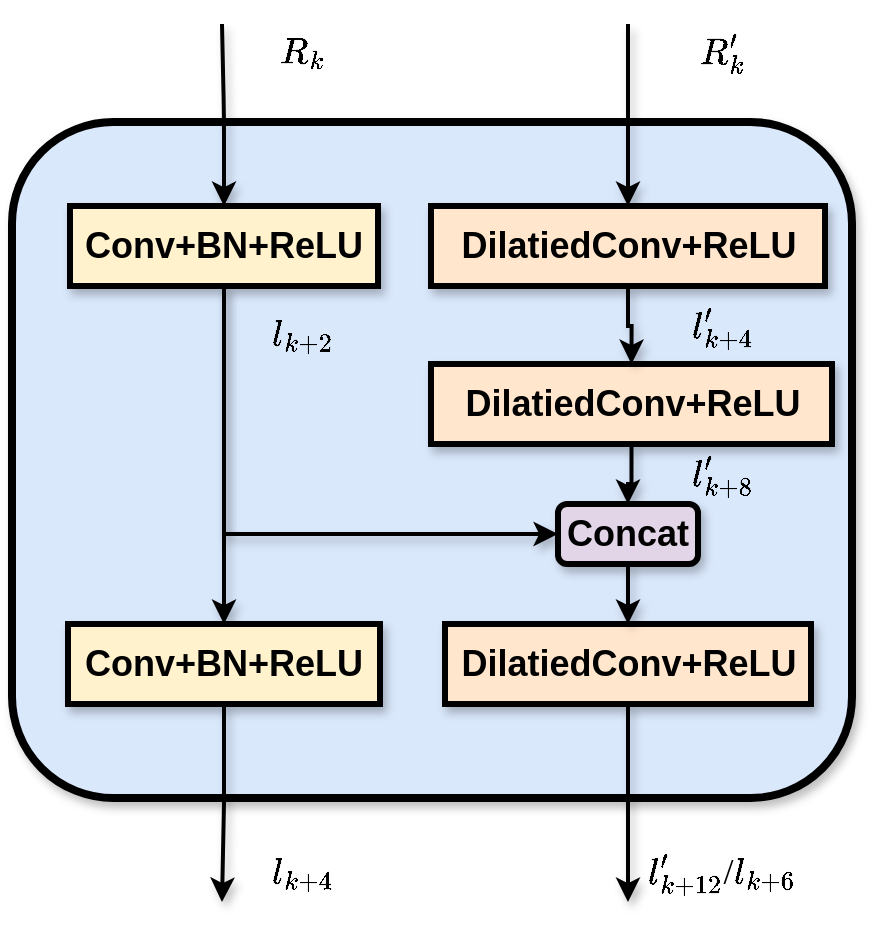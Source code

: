 <mxfile version="23.0.2" type="github">
  <diagram name="Page-1" id="cfXbBZLaOKrLfKIsWSMK">
    <mxGraphModel dx="1386" dy="793" grid="1" gridSize="10" guides="1" tooltips="1" connect="1" arrows="1" fold="1" page="1" pageScale="1" pageWidth="850" pageHeight="1100" math="1" shadow="0">
      <root>
        <mxCell id="0" />
        <mxCell id="1" parent="0" />
        <mxCell id="RC39O6ipoWtL7ifR7W19-1" value="" style="rounded=1;whiteSpace=wrap;html=1;fillColor=#dae8fc;strokeColor=#000000;strokeWidth=4;shadow=1;fontSize=18;" parent="1" vertex="1">
          <mxGeometry x="280" y="150" width="420" height="338" as="geometry" />
        </mxCell>
        <mxCell id="RC39O6ipoWtL7ifR7W19-9" style="edgeStyle=orthogonalEdgeStyle;rounded=0;orthogonalLoop=1;jettySize=auto;html=1;entryX=0.5;entryY=0;entryDx=0;entryDy=0;strokeWidth=2;shadow=1;fontSize=18;" parent="1" source="RC39O6ipoWtL7ifR7W19-2" target="RC39O6ipoWtL7ifR7W19-3" edge="1">
          <mxGeometry relative="1" as="geometry" />
        </mxCell>
        <mxCell id="RC39O6ipoWtL7ifR7W19-18" style="edgeStyle=orthogonalEdgeStyle;rounded=1;orthogonalLoop=1;jettySize=auto;html=1;strokeWidth=2;shadow=1;endArrow=none;endFill=0;startArrow=classic;startFill=1;fontSize=18;" parent="1" source="RC39O6ipoWtL7ifR7W19-2" edge="1">
          <mxGeometry relative="1" as="geometry">
            <mxPoint x="385" y="101" as="targetPoint" />
          </mxGeometry>
        </mxCell>
        <mxCell id="RC39O6ipoWtL7ifR7W19-19" style="edgeStyle=orthogonalEdgeStyle;rounded=0;orthogonalLoop=1;jettySize=auto;html=1;entryX=0;entryY=0.5;entryDx=0;entryDy=0;exitX=0.5;exitY=1;exitDx=0;exitDy=0;strokeWidth=2;shadow=1;fontSize=18;" parent="1" source="RC39O6ipoWtL7ifR7W19-2" target="RC39O6ipoWtL7ifR7W19-14" edge="1">
          <mxGeometry relative="1" as="geometry">
            <Array as="points">
              <mxPoint x="386" y="356" />
            </Array>
          </mxGeometry>
        </mxCell>
        <mxCell id="RC39O6ipoWtL7ifR7W19-2" value="&lt;b style=&quot;font-size: 18px;&quot;&gt;Conv+BN+ReLU&lt;/b&gt;" style="rounded=0;whiteSpace=wrap;html=1;fillColor=#fff2cc;strokeColor=#000000;strokeWidth=3;shadow=1;fontSize=18;" parent="1" vertex="1">
          <mxGeometry x="309" y="192" width="154" height="40" as="geometry" />
        </mxCell>
        <mxCell id="RC39O6ipoWtL7ifR7W19-12" style="edgeStyle=orthogonalEdgeStyle;rounded=0;orthogonalLoop=1;jettySize=auto;html=1;exitX=0.5;exitY=1;exitDx=0;exitDy=0;strokeWidth=2;shadow=1;fontSize=18;" parent="1" source="RC39O6ipoWtL7ifR7W19-3" edge="1">
          <mxGeometry relative="1" as="geometry">
            <mxPoint x="385" y="540" as="targetPoint" />
          </mxGeometry>
        </mxCell>
        <mxCell id="RC39O6ipoWtL7ifR7W19-3" value="&lt;b style=&quot;border-color: var(--border-color); font-size: 18px;&quot;&gt;Conv+BN+ReLU&lt;/b&gt;" style="rounded=0;whiteSpace=wrap;html=1;fillColor=#fff2cc;strokeColor=#000000;strokeWidth=3;shadow=1;fontSize=18;" parent="1" vertex="1">
          <mxGeometry x="308" y="401" width="156" height="40" as="geometry" />
        </mxCell>
        <mxCell id="RC39O6ipoWtL7ifR7W19-15" style="edgeStyle=orthogonalEdgeStyle;rounded=0;orthogonalLoop=1;jettySize=auto;html=1;entryX=0.5;entryY=0;entryDx=0;entryDy=0;strokeWidth=2;shadow=1;fontSize=18;" parent="1" source="RC39O6ipoWtL7ifR7W19-5" target="RC39O6ipoWtL7ifR7W19-14" edge="1">
          <mxGeometry relative="1" as="geometry" />
        </mxCell>
        <mxCell id="RC39O6ipoWtL7ifR7W19-5" value="&lt;b style=&quot;border-color: var(--border-color); font-size: 18px;&quot;&gt;DilatiedConv+ReLU&lt;/b&gt;" style="rounded=0;whiteSpace=wrap;html=1;fillColor=#ffe6cc;strokeColor=#000000;strokeWidth=3;shadow=1;fontSize=18;" parent="1" vertex="1">
          <mxGeometry x="489.5" y="271" width="200.5" height="40" as="geometry" />
        </mxCell>
        <mxCell id="RC39O6ipoWtL7ifR7W19-13" style="edgeStyle=orthogonalEdgeStyle;rounded=0;orthogonalLoop=1;jettySize=auto;html=1;exitX=0.5;exitY=1;exitDx=0;exitDy=0;strokeWidth=2;shadow=1;fontSize=18;" parent="1" source="RC39O6ipoWtL7ifR7W19-6" edge="1">
          <mxGeometry relative="1" as="geometry">
            <mxPoint x="588" y="540" as="targetPoint" />
          </mxGeometry>
        </mxCell>
        <mxCell id="RC39O6ipoWtL7ifR7W19-6" value="&lt;b style=&quot;border-color: var(--border-color); font-size: 18px;&quot;&gt;DilatiedConv+ReLU&lt;/b&gt;" style="rounded=0;whiteSpace=wrap;html=1;fillColor=#ffe6cc;strokeColor=#000000;strokeWidth=3;shadow=1;fontSize=18;" parent="1" vertex="1">
          <mxGeometry x="496.5" y="401" width="183" height="40" as="geometry" />
        </mxCell>
        <mxCell id="RC39O6ipoWtL7ifR7W19-10" style="edgeStyle=orthogonalEdgeStyle;rounded=0;orthogonalLoop=1;jettySize=auto;html=1;entryX=0.5;entryY=0;entryDx=0;entryDy=0;strokeWidth=2;shadow=1;fontSize=18;" parent="1" source="RC39O6ipoWtL7ifR7W19-7" target="RC39O6ipoWtL7ifR7W19-5" edge="1">
          <mxGeometry relative="1" as="geometry" />
        </mxCell>
        <mxCell id="RC39O6ipoWtL7ifR7W19-17" style="rounded=0;orthogonalLoop=1;jettySize=auto;html=1;strokeWidth=2;shadow=1;startArrow=classic;startFill=1;endArrow=none;endFill=0;fontSize=18;" parent="1" source="RC39O6ipoWtL7ifR7W19-7" edge="1">
          <mxGeometry relative="1" as="geometry">
            <mxPoint x="588" y="101" as="targetPoint" />
          </mxGeometry>
        </mxCell>
        <mxCell id="RC39O6ipoWtL7ifR7W19-7" value="&lt;b style=&quot;border-color: var(--border-color); font-size: 18px;&quot;&gt;DilatiedConv+ReLU&lt;/b&gt;" style="rounded=0;whiteSpace=wrap;html=1;fillColor=#ffe6cc;strokeColor=#000000;strokeWidth=3;shadow=1;fontSize=18;" parent="1" vertex="1">
          <mxGeometry x="489.5" y="192" width="197" height="40" as="geometry" />
        </mxCell>
        <mxCell id="RC39O6ipoWtL7ifR7W19-16" style="edgeStyle=orthogonalEdgeStyle;rounded=0;orthogonalLoop=1;jettySize=auto;html=1;entryX=0.5;entryY=0;entryDx=0;entryDy=0;strokeWidth=2;shadow=1;fontSize=18;" parent="1" source="RC39O6ipoWtL7ifR7W19-14" target="RC39O6ipoWtL7ifR7W19-6" edge="1">
          <mxGeometry relative="1" as="geometry" />
        </mxCell>
        <mxCell id="RC39O6ipoWtL7ifR7W19-14" value="Concat" style="rounded=1;whiteSpace=wrap;html=1;strokeWidth=3;shadow=1;fillColor=#e1d5e7;strokeColor=#000000;fontSize=18;fontStyle=1" parent="1" vertex="1">
          <mxGeometry x="553" y="341" width="70" height="30" as="geometry" />
        </mxCell>
        <mxCell id="-Y6jqNbWrrOYHe58ZW3i-1" value="`R_{k}`" style="text;html=1;strokeColor=none;fillColor=none;align=center;verticalAlign=middle;whiteSpace=wrap;rounded=0;fontFamily=Garamond;horizontal=1;fontSize=18;" parent="1" vertex="1">
          <mxGeometry x="395" y="100" width="60" height="30" as="geometry" />
        </mxCell>
        <mxCell id="-Y6jqNbWrrOYHe58ZW3i-4" value="`l_{k+4}`" style="text;html=1;strokeColor=none;fillColor=none;align=center;verticalAlign=middle;whiteSpace=wrap;rounded=0;fontFamily=Garamond;horizontal=1;fontSize=18;" parent="1" vertex="1">
          <mxGeometry x="395" y="510" width="60" height="30" as="geometry" />
        </mxCell>
        <mxCell id="-Y6jqNbWrrOYHe58ZW3i-5" value="`R_{k}^&#39;`" style="text;html=1;strokeColor=none;fillColor=none;align=center;verticalAlign=middle;whiteSpace=wrap;rounded=0;fontFamily=Garamond;horizontal=1;fontSize=18;" parent="1" vertex="1">
          <mxGeometry x="605" y="100" width="60" height="30" as="geometry" />
        </mxCell>
        <mxCell id="-Y6jqNbWrrOYHe58ZW3i-6" value="`l_{k+12}^&#39;`/`l_{k+6}&lt;br style=&quot;font-size: 18px;&quot;&gt;`" style="text;html=1;strokeColor=none;fillColor=none;align=center;verticalAlign=middle;whiteSpace=wrap;rounded=0;fontFamily=Garamond;horizontal=1;fontSize=18;" parent="1" vertex="1">
          <mxGeometry x="590" y="510" width="90" height="30" as="geometry" />
        </mxCell>
        <mxCell id="-Y6jqNbWrrOYHe58ZW3i-7" value="`l_{k+2}`" style="text;html=1;strokeColor=none;fillColor=none;align=center;verticalAlign=middle;whiteSpace=wrap;rounded=0;fontFamily=Garamond;horizontal=1;fontSize=18;" parent="1" vertex="1">
          <mxGeometry x="395" y="241" width="60" height="30" as="geometry" />
        </mxCell>
        <mxCell id="-Y6jqNbWrrOYHe58ZW3i-9" value="`l_{k+4}^&#39;`" style="text;html=1;strokeColor=none;fillColor=none;align=center;verticalAlign=middle;whiteSpace=wrap;rounded=0;fontFamily=Garamond;horizontal=1;fontSize=18;" parent="1" vertex="1">
          <mxGeometry x="605" y="237" width="60" height="30" as="geometry" />
        </mxCell>
        <mxCell id="-Y6jqNbWrrOYHe58ZW3i-10" value="`l_{k+8}^&#39;`" style="text;html=1;strokeColor=none;fillColor=none;align=center;verticalAlign=middle;whiteSpace=wrap;rounded=0;fontFamily=Garamond;horizontal=1;fontSize=18;" parent="1" vertex="1">
          <mxGeometry x="605" y="311" width="60" height="30" as="geometry" />
        </mxCell>
      </root>
    </mxGraphModel>
  </diagram>
</mxfile>
